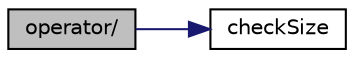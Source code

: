 digraph "operator/"
{
 // LATEX_PDF_SIZE
  edge [fontname="Helvetica",fontsize="10",labelfontname="Helvetica",labelfontsize="10"];
  node [fontname="Helvetica",fontsize="10",shape=record];
  rankdir="LR";
  Node1 [label="operator/",height=0.2,width=0.4,color="black", fillcolor="grey75", style="filled", fontcolor="black",tooltip=" "];
  Node1 -> Node2 [color="midnightblue",fontsize="10",style="solid",fontname="Helvetica"];
  Node2 [label="checkSize",height=0.2,width=0.4,color="black", fillcolor="white", style="filled",URL="$fieldOperations_8h.html#af9802c715dbb59acad275a7e2c9a1724",tooltip=" "];
}
